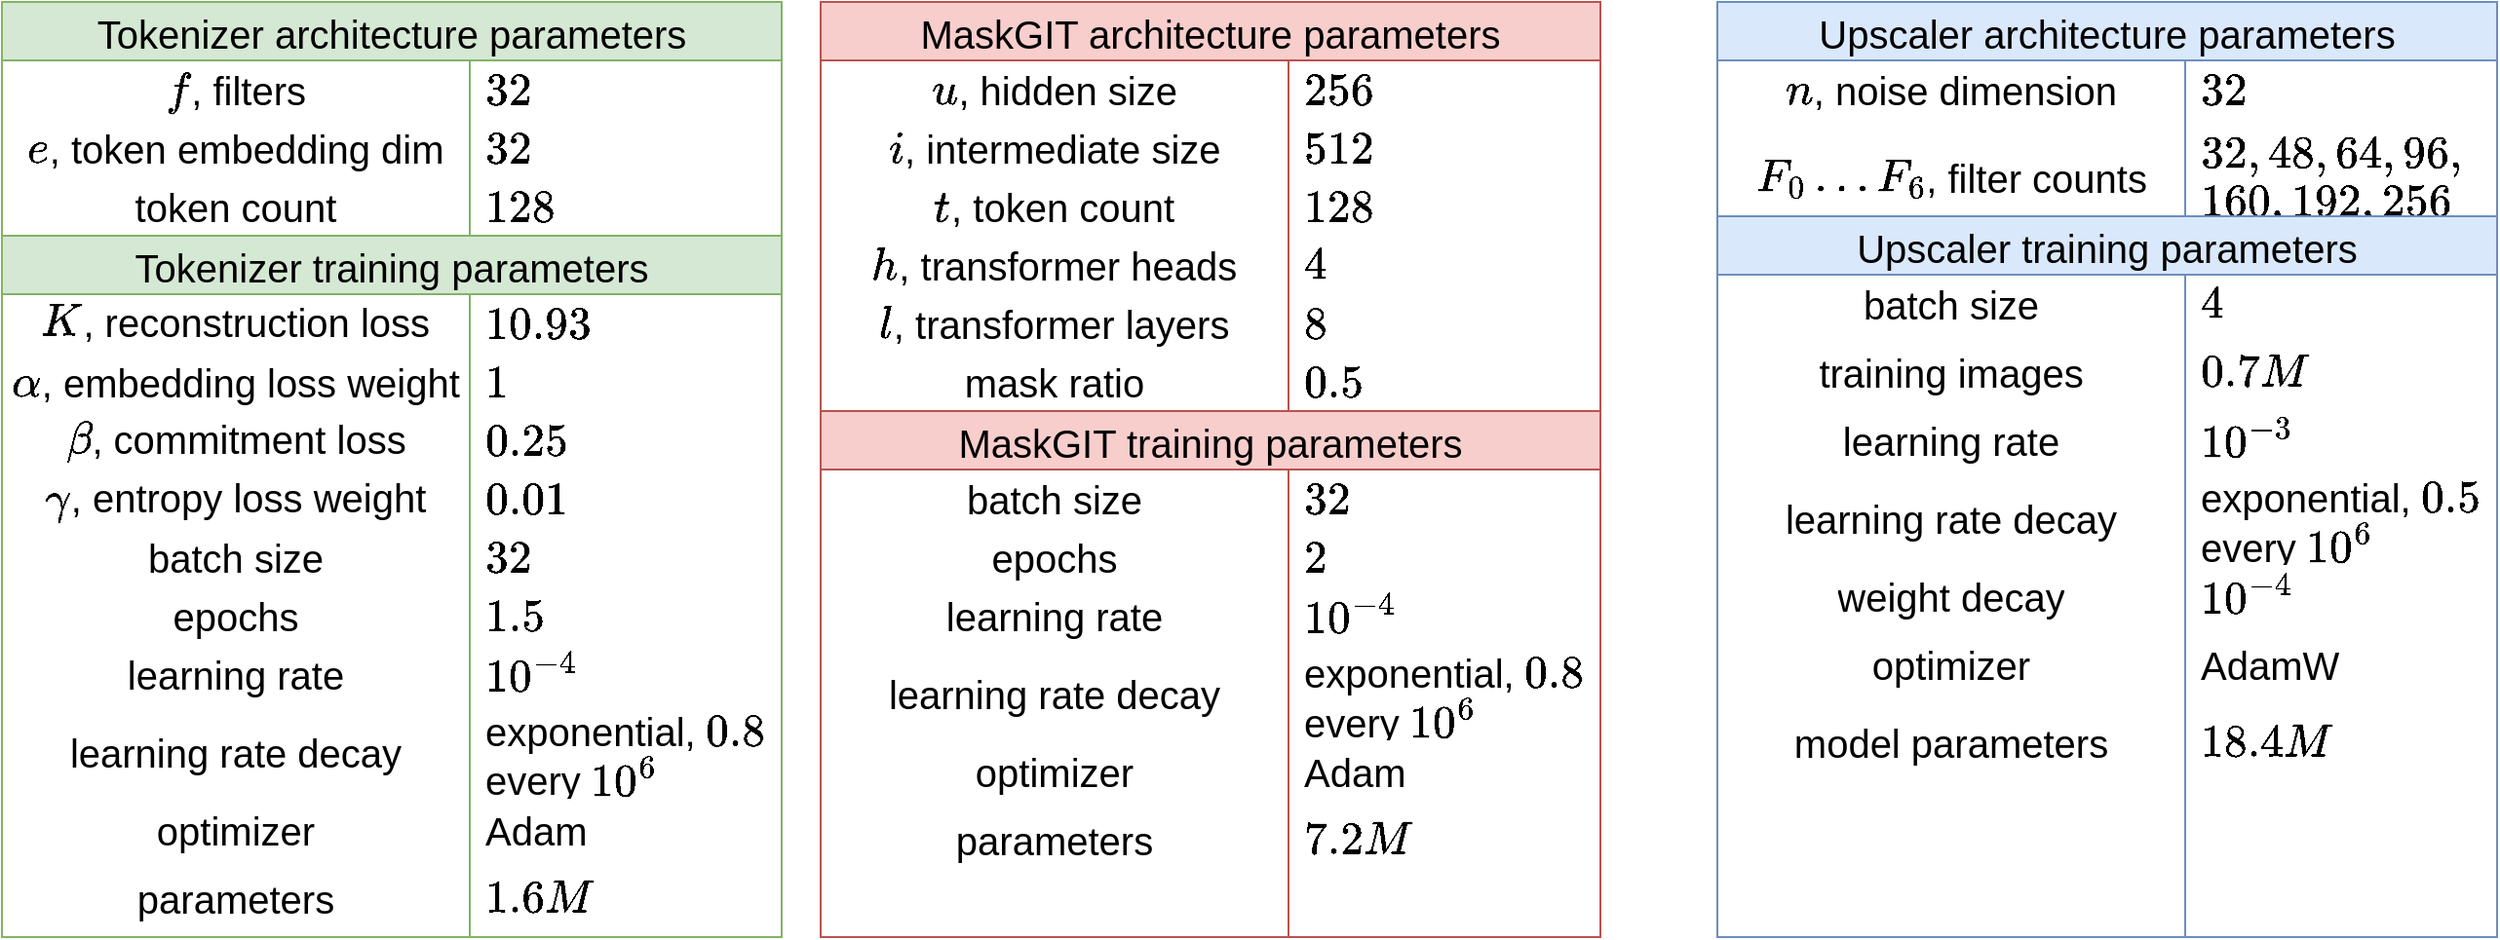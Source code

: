 <mxfile version="21.2.8" type="device">
  <diagram name="Page-1" id="5iCmDGsA82eKyznvVGOe">
    <mxGraphModel dx="792" dy="1180" grid="1" gridSize="10" guides="1" tooltips="1" connect="1" arrows="1" fold="1" page="1" pageScale="1" pageWidth="3300" pageHeight="4681" math="1" shadow="0">
      <root>
        <mxCell id="0" />
        <mxCell id="1" parent="0" />
        <mxCell id="GMzINYIPz54Lb_8oWVn0-39" value="Tokenizer architecture parameters" style="shape=table;startSize=30;container=1;collapsible=0;childLayout=tableLayout;fixedRows=1;rowLines=0;fontStyle=0;strokeColor=#82b366;fontSize=20;fillColor=#d5e8d4;" parent="1" vertex="1">
          <mxGeometry x="60" y="80" width="400" height="120" as="geometry" />
        </mxCell>
        <mxCell id="GMzINYIPz54Lb_8oWVn0-40" value="" style="shape=tableRow;horizontal=0;startSize=0;swimlaneHead=0;swimlaneBody=0;top=0;left=0;bottom=0;right=0;collapsible=0;dropTarget=0;fillColor=none;points=[[0,0.5],[1,0.5]];portConstraint=eastwest;strokeColor=inherit;fontSize=16;" parent="GMzINYIPz54Lb_8oWVn0-39" vertex="1">
          <mxGeometry y="30" width="400" height="30" as="geometry" />
        </mxCell>
        <mxCell id="GMzINYIPz54Lb_8oWVn0-41" value="\(f\), filters" style="shape=partialRectangle;html=1;whiteSpace=wrap;connectable=0;fillColor=none;top=0;left=0;bottom=0;right=0;overflow=hidden;pointerEvents=1;strokeColor=inherit;fontSize=20;" parent="GMzINYIPz54Lb_8oWVn0-40" vertex="1">
          <mxGeometry width="240" height="30" as="geometry">
            <mxRectangle width="240" height="30" as="alternateBounds" />
          </mxGeometry>
        </mxCell>
        <mxCell id="GMzINYIPz54Lb_8oWVn0-42" value="\(32\)" style="shape=partialRectangle;html=1;whiteSpace=wrap;connectable=0;fillColor=none;top=0;left=0;bottom=0;right=0;align=left;spacingLeft=6;overflow=hidden;strokeColor=inherit;fontSize=20;" parent="GMzINYIPz54Lb_8oWVn0-40" vertex="1">
          <mxGeometry x="240" width="160" height="30" as="geometry">
            <mxRectangle width="160" height="30" as="alternateBounds" />
          </mxGeometry>
        </mxCell>
        <mxCell id="GMzINYIPz54Lb_8oWVn0-49" style="shape=tableRow;horizontal=0;startSize=0;swimlaneHead=0;swimlaneBody=0;top=0;left=0;bottom=0;right=0;collapsible=0;dropTarget=0;fillColor=none;points=[[0,0.5],[1,0.5]];portConstraint=eastwest;strokeColor=inherit;fontSize=16;" parent="GMzINYIPz54Lb_8oWVn0-39" vertex="1">
          <mxGeometry y="60" width="400" height="30" as="geometry" />
        </mxCell>
        <mxCell id="GMzINYIPz54Lb_8oWVn0-50" value="\(e\), token embedding dim" style="shape=partialRectangle;html=1;whiteSpace=wrap;connectable=0;fillColor=none;top=0;left=0;bottom=0;right=0;overflow=hidden;pointerEvents=1;strokeColor=inherit;fontSize=20;" parent="GMzINYIPz54Lb_8oWVn0-49" vertex="1">
          <mxGeometry width="240" height="30" as="geometry">
            <mxRectangle width="240" height="30" as="alternateBounds" />
          </mxGeometry>
        </mxCell>
        <mxCell id="GMzINYIPz54Lb_8oWVn0-51" value="\(32\)" style="shape=partialRectangle;html=1;whiteSpace=wrap;connectable=0;fillColor=none;top=0;left=0;bottom=0;right=0;align=left;spacingLeft=6;overflow=hidden;strokeColor=inherit;fontSize=20;" parent="GMzINYIPz54Lb_8oWVn0-49" vertex="1">
          <mxGeometry x="240" width="160" height="30" as="geometry">
            <mxRectangle width="160" height="30" as="alternateBounds" />
          </mxGeometry>
        </mxCell>
        <mxCell id="GMzINYIPz54Lb_8oWVn0-81" style="shape=tableRow;horizontal=0;startSize=0;swimlaneHead=0;swimlaneBody=0;top=0;left=0;bottom=0;right=0;collapsible=0;dropTarget=0;fillColor=none;points=[[0,0.5],[1,0.5]];portConstraint=eastwest;strokeColor=inherit;fontSize=16;" parent="GMzINYIPz54Lb_8oWVn0-39" vertex="1">
          <mxGeometry y="90" width="400" height="30" as="geometry" />
        </mxCell>
        <mxCell id="GMzINYIPz54Lb_8oWVn0-82" value="token count" style="shape=partialRectangle;html=1;whiteSpace=wrap;connectable=0;fillColor=none;top=0;left=0;bottom=0;right=0;overflow=hidden;pointerEvents=1;strokeColor=inherit;fontSize=20;" parent="GMzINYIPz54Lb_8oWVn0-81" vertex="1">
          <mxGeometry width="240" height="30" as="geometry">
            <mxRectangle width="240" height="30" as="alternateBounds" />
          </mxGeometry>
        </mxCell>
        <mxCell id="GMzINYIPz54Lb_8oWVn0-83" value="\(128\)" style="shape=partialRectangle;html=1;whiteSpace=wrap;connectable=0;fillColor=none;top=0;left=0;bottom=0;right=0;align=left;spacingLeft=6;overflow=hidden;strokeColor=inherit;fontSize=20;" parent="GMzINYIPz54Lb_8oWVn0-81" vertex="1">
          <mxGeometry x="240" width="160" height="30" as="geometry">
            <mxRectangle width="160" height="30" as="alternateBounds" />
          </mxGeometry>
        </mxCell>
        <mxCell id="GMzINYIPz54Lb_8oWVn0-56" value="Tokenizer training parameters" style="shape=table;startSize=30;container=1;collapsible=0;childLayout=tableLayout;fixedRows=1;rowLines=0;fontStyle=0;strokeColor=#82b366;fontSize=20;fillColor=#d5e8d4;" parent="1" vertex="1">
          <mxGeometry x="60" y="200" width="400" height="360" as="geometry" />
        </mxCell>
        <mxCell id="GMzINYIPz54Lb_8oWVn0-57" value="" style="shape=tableRow;horizontal=0;startSize=0;swimlaneHead=0;swimlaneBody=0;top=0;left=0;bottom=0;right=0;collapsible=0;dropTarget=0;fillColor=none;points=[[0,0.5],[1,0.5]];portConstraint=eastwest;strokeColor=inherit;fontSize=16;" parent="GMzINYIPz54Lb_8oWVn0-56" vertex="1">
          <mxGeometry y="30" width="400" height="30" as="geometry" />
        </mxCell>
        <mxCell id="GMzINYIPz54Lb_8oWVn0-58" value="\(K\), reconstruction loss weight*" style="shape=partialRectangle;html=1;whiteSpace=wrap;connectable=0;fillColor=none;top=0;left=0;bottom=0;right=0;overflow=hidden;pointerEvents=1;strokeColor=inherit;fontSize=20;" parent="GMzINYIPz54Lb_8oWVn0-57" vertex="1">
          <mxGeometry width="240" height="30" as="geometry">
            <mxRectangle width="240" height="30" as="alternateBounds" />
          </mxGeometry>
        </mxCell>
        <mxCell id="GMzINYIPz54Lb_8oWVn0-59" value="\(10.93\)" style="shape=partialRectangle;html=1;whiteSpace=wrap;connectable=0;fillColor=none;top=0;left=0;bottom=0;right=0;align=left;spacingLeft=6;overflow=hidden;strokeColor=inherit;fontSize=20;" parent="GMzINYIPz54Lb_8oWVn0-57" vertex="1">
          <mxGeometry x="240" width="160" height="30" as="geometry">
            <mxRectangle width="160" height="30" as="alternateBounds" />
          </mxGeometry>
        </mxCell>
        <mxCell id="GMzINYIPz54Lb_8oWVn0-60" value="" style="shape=tableRow;horizontal=0;startSize=0;swimlaneHead=0;swimlaneBody=0;top=0;left=0;bottom=0;right=0;collapsible=0;dropTarget=0;fillColor=none;points=[[0,0.5],[1,0.5]];portConstraint=eastwest;strokeColor=inherit;fontSize=16;" parent="GMzINYIPz54Lb_8oWVn0-56" vertex="1">
          <mxGeometry y="60" width="400" height="30" as="geometry" />
        </mxCell>
        <mxCell id="GMzINYIPz54Lb_8oWVn0-61" value="\(\alpha\), embedding loss weight" style="shape=partialRectangle;html=1;whiteSpace=wrap;connectable=0;fillColor=none;top=0;left=0;bottom=0;right=0;overflow=hidden;strokeColor=inherit;fontSize=20;" parent="GMzINYIPz54Lb_8oWVn0-60" vertex="1">
          <mxGeometry width="240" height="30" as="geometry">
            <mxRectangle width="240" height="30" as="alternateBounds" />
          </mxGeometry>
        </mxCell>
        <mxCell id="GMzINYIPz54Lb_8oWVn0-62" value="\(1\)" style="shape=partialRectangle;html=1;whiteSpace=wrap;connectable=0;fillColor=none;top=0;left=0;bottom=0;right=0;align=left;spacingLeft=6;overflow=hidden;strokeColor=inherit;fontSize=20;" parent="GMzINYIPz54Lb_8oWVn0-60" vertex="1">
          <mxGeometry x="240" width="160" height="30" as="geometry">
            <mxRectangle width="160" height="30" as="alternateBounds" />
          </mxGeometry>
        </mxCell>
        <mxCell id="GMzINYIPz54Lb_8oWVn0-63" value="" style="shape=tableRow;horizontal=0;startSize=0;swimlaneHead=0;swimlaneBody=0;top=0;left=0;bottom=0;right=0;collapsible=0;dropTarget=0;fillColor=none;points=[[0,0.5],[1,0.5]];portConstraint=eastwest;strokeColor=inherit;fontSize=16;" parent="GMzINYIPz54Lb_8oWVn0-56" vertex="1">
          <mxGeometry y="90" width="400" height="30" as="geometry" />
        </mxCell>
        <mxCell id="GMzINYIPz54Lb_8oWVn0-64" value="\(\beta\), commitment loss weight" style="shape=partialRectangle;html=1;whiteSpace=wrap;connectable=0;fillColor=none;top=0;left=0;bottom=0;right=0;overflow=hidden;strokeColor=inherit;fontSize=20;" parent="GMzINYIPz54Lb_8oWVn0-63" vertex="1">
          <mxGeometry width="240" height="30" as="geometry">
            <mxRectangle width="240" height="30" as="alternateBounds" />
          </mxGeometry>
        </mxCell>
        <mxCell id="GMzINYIPz54Lb_8oWVn0-65" value="\(0.25\)" style="shape=partialRectangle;html=1;whiteSpace=wrap;connectable=0;fillColor=none;top=0;left=0;bottom=0;right=0;align=left;spacingLeft=6;overflow=hidden;strokeColor=inherit;fontSize=20;" parent="GMzINYIPz54Lb_8oWVn0-63" vertex="1">
          <mxGeometry x="240" width="160" height="30" as="geometry">
            <mxRectangle width="160" height="30" as="alternateBounds" />
          </mxGeometry>
        </mxCell>
        <mxCell id="GMzINYIPz54Lb_8oWVn0-66" style="shape=tableRow;horizontal=0;startSize=0;swimlaneHead=0;swimlaneBody=0;top=0;left=0;bottom=0;right=0;collapsible=0;dropTarget=0;fillColor=none;points=[[0,0.5],[1,0.5]];portConstraint=eastwest;strokeColor=inherit;fontSize=16;" parent="GMzINYIPz54Lb_8oWVn0-56" vertex="1">
          <mxGeometry y="120" width="400" height="30" as="geometry" />
        </mxCell>
        <mxCell id="GMzINYIPz54Lb_8oWVn0-67" value="\(\gamma\), entropy loss weight" style="shape=partialRectangle;html=1;whiteSpace=wrap;connectable=0;fillColor=none;top=0;left=0;bottom=0;right=0;overflow=hidden;strokeColor=inherit;fontSize=20;" parent="GMzINYIPz54Lb_8oWVn0-66" vertex="1">
          <mxGeometry width="240" height="30" as="geometry">
            <mxRectangle width="240" height="30" as="alternateBounds" />
          </mxGeometry>
        </mxCell>
        <mxCell id="GMzINYIPz54Lb_8oWVn0-68" value="\(0.01\)" style="shape=partialRectangle;html=1;whiteSpace=wrap;connectable=0;fillColor=none;top=0;left=0;bottom=0;right=0;align=left;spacingLeft=6;overflow=hidden;strokeColor=inherit;fontSize=20;" parent="GMzINYIPz54Lb_8oWVn0-66" vertex="1">
          <mxGeometry x="240" width="160" height="30" as="geometry">
            <mxRectangle width="160" height="30" as="alternateBounds" />
          </mxGeometry>
        </mxCell>
        <mxCell id="GMzINYIPz54Lb_8oWVn0-69" style="shape=tableRow;horizontal=0;startSize=0;swimlaneHead=0;swimlaneBody=0;top=0;left=0;bottom=0;right=0;collapsible=0;dropTarget=0;fillColor=none;points=[[0,0.5],[1,0.5]];portConstraint=eastwest;strokeColor=inherit;fontSize=16;" parent="GMzINYIPz54Lb_8oWVn0-56" vertex="1">
          <mxGeometry y="150" width="400" height="30" as="geometry" />
        </mxCell>
        <mxCell id="GMzINYIPz54Lb_8oWVn0-70" value="batch size" style="shape=partialRectangle;html=1;whiteSpace=wrap;connectable=0;fillColor=none;top=0;left=0;bottom=0;right=0;overflow=hidden;strokeColor=inherit;fontSize=20;" parent="GMzINYIPz54Lb_8oWVn0-69" vertex="1">
          <mxGeometry width="240" height="30" as="geometry">
            <mxRectangle width="240" height="30" as="alternateBounds" />
          </mxGeometry>
        </mxCell>
        <mxCell id="GMzINYIPz54Lb_8oWVn0-71" value="\(32\)" style="shape=partialRectangle;html=1;whiteSpace=wrap;connectable=0;fillColor=none;top=0;left=0;bottom=0;right=0;align=left;spacingLeft=6;overflow=hidden;strokeColor=inherit;fontSize=20;" parent="GMzINYIPz54Lb_8oWVn0-69" vertex="1">
          <mxGeometry x="240" width="160" height="30" as="geometry">
            <mxRectangle width="160" height="30" as="alternateBounds" />
          </mxGeometry>
        </mxCell>
        <mxCell id="GMzINYIPz54Lb_8oWVn0-72" style="shape=tableRow;horizontal=0;startSize=0;swimlaneHead=0;swimlaneBody=0;top=0;left=0;bottom=0;right=0;collapsible=0;dropTarget=0;fillColor=none;points=[[0,0.5],[1,0.5]];portConstraint=eastwest;strokeColor=inherit;fontSize=16;" parent="GMzINYIPz54Lb_8oWVn0-56" vertex="1">
          <mxGeometry y="180" width="400" height="30" as="geometry" />
        </mxCell>
        <mxCell id="GMzINYIPz54Lb_8oWVn0-73" value="epochs" style="shape=partialRectangle;html=1;whiteSpace=wrap;connectable=0;fillColor=none;top=0;left=0;bottom=0;right=0;overflow=hidden;strokeColor=inherit;fontSize=20;" parent="GMzINYIPz54Lb_8oWVn0-72" vertex="1">
          <mxGeometry width="240" height="30" as="geometry">
            <mxRectangle width="240" height="30" as="alternateBounds" />
          </mxGeometry>
        </mxCell>
        <mxCell id="GMzINYIPz54Lb_8oWVn0-74" value="\(1.5\)" style="shape=partialRectangle;html=1;whiteSpace=wrap;connectable=0;fillColor=none;top=0;left=0;bottom=0;right=0;align=left;spacingLeft=6;overflow=hidden;strokeColor=inherit;fontSize=20;" parent="GMzINYIPz54Lb_8oWVn0-72" vertex="1">
          <mxGeometry x="240" width="160" height="30" as="geometry">
            <mxRectangle width="160" height="30" as="alternateBounds" />
          </mxGeometry>
        </mxCell>
        <mxCell id="GMzINYIPz54Lb_8oWVn0-84" style="shape=tableRow;horizontal=0;startSize=0;swimlaneHead=0;swimlaneBody=0;top=0;left=0;bottom=0;right=0;collapsible=0;dropTarget=0;fillColor=none;points=[[0,0.5],[1,0.5]];portConstraint=eastwest;strokeColor=inherit;fontSize=16;" parent="GMzINYIPz54Lb_8oWVn0-56" vertex="1">
          <mxGeometry y="210" width="400" height="30" as="geometry" />
        </mxCell>
        <mxCell id="GMzINYIPz54Lb_8oWVn0-85" value="learning rate" style="shape=partialRectangle;html=1;whiteSpace=wrap;connectable=0;fillColor=none;top=0;left=0;bottom=0;right=0;overflow=hidden;strokeColor=inherit;fontSize=20;" parent="GMzINYIPz54Lb_8oWVn0-84" vertex="1">
          <mxGeometry width="240" height="30" as="geometry">
            <mxRectangle width="240" height="30" as="alternateBounds" />
          </mxGeometry>
        </mxCell>
        <mxCell id="GMzINYIPz54Lb_8oWVn0-86" value="\(10^{-4}\)" style="shape=partialRectangle;html=1;whiteSpace=wrap;connectable=0;fillColor=none;top=0;left=0;bottom=0;right=0;align=left;spacingLeft=6;overflow=hidden;strokeColor=inherit;fontSize=20;" parent="GMzINYIPz54Lb_8oWVn0-84" vertex="1">
          <mxGeometry x="240" width="160" height="30" as="geometry">
            <mxRectangle width="160" height="30" as="alternateBounds" />
          </mxGeometry>
        </mxCell>
        <mxCell id="GMzINYIPz54Lb_8oWVn0-87" style="shape=tableRow;horizontal=0;startSize=0;swimlaneHead=0;swimlaneBody=0;top=0;left=0;bottom=0;right=0;collapsible=0;dropTarget=0;fillColor=none;points=[[0,0.5],[1,0.5]];portConstraint=eastwest;strokeColor=inherit;fontSize=16;" parent="GMzINYIPz54Lb_8oWVn0-56" vertex="1">
          <mxGeometry y="240" width="400" height="50" as="geometry" />
        </mxCell>
        <mxCell id="GMzINYIPz54Lb_8oWVn0-88" value="learning rate decay" style="shape=partialRectangle;html=1;whiteSpace=wrap;connectable=0;fillColor=none;top=0;left=0;bottom=0;right=0;overflow=hidden;strokeColor=inherit;fontSize=20;" parent="GMzINYIPz54Lb_8oWVn0-87" vertex="1">
          <mxGeometry width="240" height="50" as="geometry">
            <mxRectangle width="240" height="50" as="alternateBounds" />
          </mxGeometry>
        </mxCell>
        <mxCell id="GMzINYIPz54Lb_8oWVn0-89" value="&lt;font style=&quot;font-size: 20px;&quot;&gt;exponential, \(0.8\) every \(10^6\) images&lt;/font&gt;" style="shape=partialRectangle;html=1;whiteSpace=wrap;connectable=0;fillColor=none;top=0;left=0;bottom=0;right=0;align=left;spacingLeft=6;overflow=hidden;strokeColor=inherit;fontSize=16;" parent="GMzINYIPz54Lb_8oWVn0-87" vertex="1">
          <mxGeometry x="240" width="160" height="50" as="geometry">
            <mxRectangle width="160" height="50" as="alternateBounds" />
          </mxGeometry>
        </mxCell>
        <mxCell id="mkrB7ubuWwomLQm2fBVY-17" style="shape=tableRow;horizontal=0;startSize=0;swimlaneHead=0;swimlaneBody=0;top=0;left=0;bottom=0;right=0;collapsible=0;dropTarget=0;fillColor=none;points=[[0,0.5],[1,0.5]];portConstraint=eastwest;strokeColor=inherit;fontSize=16;" parent="GMzINYIPz54Lb_8oWVn0-56" vertex="1">
          <mxGeometry y="290" width="400" height="30" as="geometry" />
        </mxCell>
        <mxCell id="mkrB7ubuWwomLQm2fBVY-18" value="optimizer" style="shape=partialRectangle;html=1;whiteSpace=wrap;connectable=0;fillColor=none;top=0;left=0;bottom=0;right=0;overflow=hidden;strokeColor=inherit;fontSize=20;" parent="mkrB7ubuWwomLQm2fBVY-17" vertex="1">
          <mxGeometry width="240" height="30" as="geometry">
            <mxRectangle width="240" height="30" as="alternateBounds" />
          </mxGeometry>
        </mxCell>
        <mxCell id="mkrB7ubuWwomLQm2fBVY-19" value="&lt;font style=&quot;font-size: 20px;&quot;&gt;Adam&lt;/font&gt;" style="shape=partialRectangle;html=1;whiteSpace=wrap;connectable=0;fillColor=none;top=0;left=0;bottom=0;right=0;align=left;spacingLeft=6;overflow=hidden;strokeColor=inherit;fontSize=16;" parent="mkrB7ubuWwomLQm2fBVY-17" vertex="1">
          <mxGeometry x="240" width="160" height="30" as="geometry">
            <mxRectangle width="160" height="30" as="alternateBounds" />
          </mxGeometry>
        </mxCell>
        <mxCell id="FxXngPwGVBtqb9pDif2W-1" style="shape=tableRow;horizontal=0;startSize=0;swimlaneHead=0;swimlaneBody=0;top=0;left=0;bottom=0;right=0;collapsible=0;dropTarget=0;fillColor=none;points=[[0,0.5],[1,0.5]];portConstraint=eastwest;strokeColor=inherit;fontSize=16;" vertex="1" parent="GMzINYIPz54Lb_8oWVn0-56">
          <mxGeometry y="320" width="400" height="40" as="geometry" />
        </mxCell>
        <mxCell id="FxXngPwGVBtqb9pDif2W-2" value="parameters" style="shape=partialRectangle;html=1;whiteSpace=wrap;connectable=0;fillColor=none;top=0;left=0;bottom=0;right=0;overflow=hidden;strokeColor=inherit;fontSize=20;" vertex="1" parent="FxXngPwGVBtqb9pDif2W-1">
          <mxGeometry width="240" height="40" as="geometry">
            <mxRectangle width="240" height="40" as="alternateBounds" />
          </mxGeometry>
        </mxCell>
        <mxCell id="FxXngPwGVBtqb9pDif2W-3" value="\(1.6M\)" style="shape=partialRectangle;html=1;whiteSpace=wrap;connectable=0;fillColor=none;top=0;left=0;bottom=0;right=0;align=left;spacingLeft=6;overflow=hidden;strokeColor=inherit;fontSize=20;" vertex="1" parent="FxXngPwGVBtqb9pDif2W-1">
          <mxGeometry x="240" width="160" height="40" as="geometry">
            <mxRectangle width="160" height="40" as="alternateBounds" />
          </mxGeometry>
        </mxCell>
        <mxCell id="GMzINYIPz54Lb_8oWVn0-90" value="MaskGIT architecture parameters" style="shape=table;startSize=30;container=1;collapsible=0;childLayout=tableLayout;fixedRows=1;rowLines=0;fontStyle=0;strokeColor=#b85450;fontSize=20;fillColor=#f8cecc;" parent="1" vertex="1">
          <mxGeometry x="480" y="80" width="400" height="210" as="geometry" />
        </mxCell>
        <mxCell id="GMzINYIPz54Lb_8oWVn0-91" value="" style="shape=tableRow;horizontal=0;startSize=0;swimlaneHead=0;swimlaneBody=0;top=0;left=0;bottom=0;right=0;collapsible=0;dropTarget=0;fillColor=none;points=[[0,0.5],[1,0.5]];portConstraint=eastwest;strokeColor=inherit;fontSize=16;" parent="GMzINYIPz54Lb_8oWVn0-90" vertex="1">
          <mxGeometry y="30" width="400" height="30" as="geometry" />
        </mxCell>
        <mxCell id="GMzINYIPz54Lb_8oWVn0-92" value="\(u\), hidden size" style="shape=partialRectangle;html=1;whiteSpace=wrap;connectable=0;fillColor=none;top=0;left=0;bottom=0;right=0;overflow=hidden;pointerEvents=1;strokeColor=inherit;fontSize=20;" parent="GMzINYIPz54Lb_8oWVn0-91" vertex="1">
          <mxGeometry width="240" height="30" as="geometry">
            <mxRectangle width="240" height="30" as="alternateBounds" />
          </mxGeometry>
        </mxCell>
        <mxCell id="GMzINYIPz54Lb_8oWVn0-93" value="\(256\)" style="shape=partialRectangle;html=1;whiteSpace=wrap;connectable=0;fillColor=none;top=0;left=0;bottom=0;right=0;align=left;spacingLeft=6;overflow=hidden;strokeColor=inherit;fontSize=20;" parent="GMzINYIPz54Lb_8oWVn0-91" vertex="1">
          <mxGeometry x="240" width="160" height="30" as="geometry">
            <mxRectangle width="160" height="30" as="alternateBounds" />
          </mxGeometry>
        </mxCell>
        <mxCell id="GMzINYIPz54Lb_8oWVn0-94" style="shape=tableRow;horizontal=0;startSize=0;swimlaneHead=0;swimlaneBody=0;top=0;left=0;bottom=0;right=0;collapsible=0;dropTarget=0;fillColor=none;points=[[0,0.5],[1,0.5]];portConstraint=eastwest;strokeColor=inherit;fontSize=16;" parent="GMzINYIPz54Lb_8oWVn0-90" vertex="1">
          <mxGeometry y="60" width="400" height="30" as="geometry" />
        </mxCell>
        <mxCell id="GMzINYIPz54Lb_8oWVn0-95" value="\(i\), intermediate size" style="shape=partialRectangle;html=1;whiteSpace=wrap;connectable=0;fillColor=none;top=0;left=0;bottom=0;right=0;overflow=hidden;pointerEvents=1;strokeColor=inherit;fontSize=20;" parent="GMzINYIPz54Lb_8oWVn0-94" vertex="1">
          <mxGeometry width="240" height="30" as="geometry">
            <mxRectangle width="240" height="30" as="alternateBounds" />
          </mxGeometry>
        </mxCell>
        <mxCell id="GMzINYIPz54Lb_8oWVn0-96" value="\(512\)" style="shape=partialRectangle;html=1;whiteSpace=wrap;connectable=0;fillColor=none;top=0;left=0;bottom=0;right=0;align=left;spacingLeft=6;overflow=hidden;strokeColor=inherit;fontSize=20;" parent="GMzINYIPz54Lb_8oWVn0-94" vertex="1">
          <mxGeometry x="240" width="160" height="30" as="geometry">
            <mxRectangle width="160" height="30" as="alternateBounds" />
          </mxGeometry>
        </mxCell>
        <mxCell id="GMzINYIPz54Lb_8oWVn0-97" style="shape=tableRow;horizontal=0;startSize=0;swimlaneHead=0;swimlaneBody=0;top=0;left=0;bottom=0;right=0;collapsible=0;dropTarget=0;fillColor=none;points=[[0,0.5],[1,0.5]];portConstraint=eastwest;strokeColor=inherit;fontSize=16;" parent="GMzINYIPz54Lb_8oWVn0-90" vertex="1">
          <mxGeometry y="90" width="400" height="30" as="geometry" />
        </mxCell>
        <mxCell id="GMzINYIPz54Lb_8oWVn0-98" value="\(t\), token count" style="shape=partialRectangle;html=1;whiteSpace=wrap;connectable=0;fillColor=none;top=0;left=0;bottom=0;right=0;overflow=hidden;pointerEvents=1;strokeColor=inherit;fontSize=20;" parent="GMzINYIPz54Lb_8oWVn0-97" vertex="1">
          <mxGeometry width="240" height="30" as="geometry">
            <mxRectangle width="240" height="30" as="alternateBounds" />
          </mxGeometry>
        </mxCell>
        <mxCell id="GMzINYIPz54Lb_8oWVn0-99" value="\(128\)" style="shape=partialRectangle;html=1;whiteSpace=wrap;connectable=0;fillColor=none;top=0;left=0;bottom=0;right=0;align=left;spacingLeft=6;overflow=hidden;strokeColor=inherit;fontSize=20;" parent="GMzINYIPz54Lb_8oWVn0-97" vertex="1">
          <mxGeometry x="240" width="160" height="30" as="geometry">
            <mxRectangle width="160" height="30" as="alternateBounds" />
          </mxGeometry>
        </mxCell>
        <mxCell id="GMzINYIPz54Lb_8oWVn0-112" style="shape=tableRow;horizontal=0;startSize=0;swimlaneHead=0;swimlaneBody=0;top=0;left=0;bottom=0;right=0;collapsible=0;dropTarget=0;fillColor=none;points=[[0,0.5],[1,0.5]];portConstraint=eastwest;strokeColor=inherit;fontSize=16;" parent="GMzINYIPz54Lb_8oWVn0-90" vertex="1">
          <mxGeometry y="120" width="400" height="30" as="geometry" />
        </mxCell>
        <mxCell id="GMzINYIPz54Lb_8oWVn0-113" value="\(h\), transformer heads" style="shape=partialRectangle;html=1;whiteSpace=wrap;connectable=0;fillColor=none;top=0;left=0;bottom=0;right=0;overflow=hidden;pointerEvents=1;strokeColor=inherit;fontSize=20;" parent="GMzINYIPz54Lb_8oWVn0-112" vertex="1">
          <mxGeometry width="240" height="30" as="geometry">
            <mxRectangle width="240" height="30" as="alternateBounds" />
          </mxGeometry>
        </mxCell>
        <mxCell id="GMzINYIPz54Lb_8oWVn0-114" value="\(4\)" style="shape=partialRectangle;html=1;whiteSpace=wrap;connectable=0;fillColor=none;top=0;left=0;bottom=0;right=0;align=left;spacingLeft=6;overflow=hidden;strokeColor=inherit;fontSize=20;" parent="GMzINYIPz54Lb_8oWVn0-112" vertex="1">
          <mxGeometry x="240" width="160" height="30" as="geometry">
            <mxRectangle width="160" height="30" as="alternateBounds" />
          </mxGeometry>
        </mxCell>
        <mxCell id="GMzINYIPz54Lb_8oWVn0-109" style="shape=tableRow;horizontal=0;startSize=0;swimlaneHead=0;swimlaneBody=0;top=0;left=0;bottom=0;right=0;collapsible=0;dropTarget=0;fillColor=none;points=[[0,0.5],[1,0.5]];portConstraint=eastwest;strokeColor=inherit;fontSize=16;" parent="GMzINYIPz54Lb_8oWVn0-90" vertex="1">
          <mxGeometry y="150" width="400" height="30" as="geometry" />
        </mxCell>
        <mxCell id="GMzINYIPz54Lb_8oWVn0-110" value="\(l\), transformer layers" style="shape=partialRectangle;html=1;whiteSpace=wrap;connectable=0;fillColor=none;top=0;left=0;bottom=0;right=0;overflow=hidden;pointerEvents=1;strokeColor=inherit;fontSize=20;" parent="GMzINYIPz54Lb_8oWVn0-109" vertex="1">
          <mxGeometry width="240" height="30" as="geometry">
            <mxRectangle width="240" height="30" as="alternateBounds" />
          </mxGeometry>
        </mxCell>
        <mxCell id="GMzINYIPz54Lb_8oWVn0-111" value="\(8\)" style="shape=partialRectangle;html=1;whiteSpace=wrap;connectable=0;fillColor=none;top=0;left=0;bottom=0;right=0;align=left;spacingLeft=6;overflow=hidden;strokeColor=inherit;fontSize=20;" parent="GMzINYIPz54Lb_8oWVn0-109" vertex="1">
          <mxGeometry x="240" width="160" height="30" as="geometry">
            <mxRectangle width="160" height="30" as="alternateBounds" />
          </mxGeometry>
        </mxCell>
        <mxCell id="GMzINYIPz54Lb_8oWVn0-140" style="shape=tableRow;horizontal=0;startSize=0;swimlaneHead=0;swimlaneBody=0;top=0;left=0;bottom=0;right=0;collapsible=0;dropTarget=0;fillColor=none;points=[[0,0.5],[1,0.5]];portConstraint=eastwest;strokeColor=inherit;fontSize=16;" parent="GMzINYIPz54Lb_8oWVn0-90" vertex="1">
          <mxGeometry y="180" width="400" height="30" as="geometry" />
        </mxCell>
        <mxCell id="GMzINYIPz54Lb_8oWVn0-141" value="mask ratio" style="shape=partialRectangle;html=1;whiteSpace=wrap;connectable=0;fillColor=none;top=0;left=0;bottom=0;right=0;overflow=hidden;pointerEvents=1;strokeColor=inherit;fontSize=20;" parent="GMzINYIPz54Lb_8oWVn0-140" vertex="1">
          <mxGeometry width="240" height="30" as="geometry">
            <mxRectangle width="240" height="30" as="alternateBounds" />
          </mxGeometry>
        </mxCell>
        <mxCell id="GMzINYIPz54Lb_8oWVn0-142" value="\(0.5\)" style="shape=partialRectangle;html=1;whiteSpace=wrap;connectable=0;fillColor=none;top=0;left=0;bottom=0;right=0;align=left;spacingLeft=6;overflow=hidden;strokeColor=inherit;fontSize=20;" parent="GMzINYIPz54Lb_8oWVn0-140" vertex="1">
          <mxGeometry x="240" width="160" height="30" as="geometry">
            <mxRectangle width="160" height="30" as="alternateBounds" />
          </mxGeometry>
        </mxCell>
        <mxCell id="GMzINYIPz54Lb_8oWVn0-115" value="MaskGIT training parameters" style="shape=table;startSize=30;container=1;collapsible=0;childLayout=tableLayout;fixedRows=1;rowLines=0;fontStyle=0;strokeColor=#b85450;fontSize=20;fillColor=#f8cecc;" parent="1" vertex="1">
          <mxGeometry x="480" y="290" width="400" height="270" as="geometry" />
        </mxCell>
        <mxCell id="GMzINYIPz54Lb_8oWVn0-128" style="shape=tableRow;horizontal=0;startSize=0;swimlaneHead=0;swimlaneBody=0;top=0;left=0;bottom=0;right=0;collapsible=0;dropTarget=0;fillColor=none;points=[[0,0.5],[1,0.5]];portConstraint=eastwest;strokeColor=inherit;fontSize=16;" parent="GMzINYIPz54Lb_8oWVn0-115" vertex="1">
          <mxGeometry y="30" width="400" height="30" as="geometry" />
        </mxCell>
        <mxCell id="GMzINYIPz54Lb_8oWVn0-129" value="batch size" style="shape=partialRectangle;html=1;whiteSpace=wrap;connectable=0;fillColor=none;top=0;left=0;bottom=0;right=0;overflow=hidden;strokeColor=inherit;fontSize=20;" parent="GMzINYIPz54Lb_8oWVn0-128" vertex="1">
          <mxGeometry width="240" height="30" as="geometry">
            <mxRectangle width="240" height="30" as="alternateBounds" />
          </mxGeometry>
        </mxCell>
        <mxCell id="GMzINYIPz54Lb_8oWVn0-130" value="\(32\)" style="shape=partialRectangle;html=1;whiteSpace=wrap;connectable=0;fillColor=none;top=0;left=0;bottom=0;right=0;align=left;spacingLeft=6;overflow=hidden;strokeColor=inherit;fontSize=20;" parent="GMzINYIPz54Lb_8oWVn0-128" vertex="1">
          <mxGeometry x="240" width="160" height="30" as="geometry">
            <mxRectangle width="160" height="30" as="alternateBounds" />
          </mxGeometry>
        </mxCell>
        <mxCell id="GMzINYIPz54Lb_8oWVn0-131" style="shape=tableRow;horizontal=0;startSize=0;swimlaneHead=0;swimlaneBody=0;top=0;left=0;bottom=0;right=0;collapsible=0;dropTarget=0;fillColor=none;points=[[0,0.5],[1,0.5]];portConstraint=eastwest;strokeColor=inherit;fontSize=16;" parent="GMzINYIPz54Lb_8oWVn0-115" vertex="1">
          <mxGeometry y="60" width="400" height="30" as="geometry" />
        </mxCell>
        <mxCell id="GMzINYIPz54Lb_8oWVn0-132" value="epochs" style="shape=partialRectangle;html=1;whiteSpace=wrap;connectable=0;fillColor=none;top=0;left=0;bottom=0;right=0;overflow=hidden;strokeColor=inherit;fontSize=20;" parent="GMzINYIPz54Lb_8oWVn0-131" vertex="1">
          <mxGeometry width="240" height="30" as="geometry">
            <mxRectangle width="240" height="30" as="alternateBounds" />
          </mxGeometry>
        </mxCell>
        <mxCell id="GMzINYIPz54Lb_8oWVn0-133" value="\(2\)" style="shape=partialRectangle;html=1;whiteSpace=wrap;connectable=0;fillColor=none;top=0;left=0;bottom=0;right=0;align=left;spacingLeft=6;overflow=hidden;strokeColor=inherit;fontSize=20;" parent="GMzINYIPz54Lb_8oWVn0-131" vertex="1">
          <mxGeometry x="240" width="160" height="30" as="geometry">
            <mxRectangle width="160" height="30" as="alternateBounds" />
          </mxGeometry>
        </mxCell>
        <mxCell id="GMzINYIPz54Lb_8oWVn0-134" style="shape=tableRow;horizontal=0;startSize=0;swimlaneHead=0;swimlaneBody=0;top=0;left=0;bottom=0;right=0;collapsible=0;dropTarget=0;fillColor=none;points=[[0,0.5],[1,0.5]];portConstraint=eastwest;strokeColor=inherit;fontSize=16;" parent="GMzINYIPz54Lb_8oWVn0-115" vertex="1">
          <mxGeometry y="90" width="400" height="30" as="geometry" />
        </mxCell>
        <mxCell id="GMzINYIPz54Lb_8oWVn0-135" value="learning rate" style="shape=partialRectangle;html=1;whiteSpace=wrap;connectable=0;fillColor=none;top=0;left=0;bottom=0;right=0;overflow=hidden;strokeColor=inherit;fontSize=20;" parent="GMzINYIPz54Lb_8oWVn0-134" vertex="1">
          <mxGeometry width="240" height="30" as="geometry">
            <mxRectangle width="240" height="30" as="alternateBounds" />
          </mxGeometry>
        </mxCell>
        <mxCell id="GMzINYIPz54Lb_8oWVn0-136" value="\(10^{-4}\)" style="shape=partialRectangle;html=1;whiteSpace=wrap;connectable=0;fillColor=none;top=0;left=0;bottom=0;right=0;align=left;spacingLeft=6;overflow=hidden;strokeColor=inherit;fontSize=20;" parent="GMzINYIPz54Lb_8oWVn0-134" vertex="1">
          <mxGeometry x="240" width="160" height="30" as="geometry">
            <mxRectangle width="160" height="30" as="alternateBounds" />
          </mxGeometry>
        </mxCell>
        <mxCell id="GMzINYIPz54Lb_8oWVn0-137" style="shape=tableRow;horizontal=0;startSize=0;swimlaneHead=0;swimlaneBody=0;top=0;left=0;bottom=0;right=0;collapsible=0;dropTarget=0;fillColor=none;points=[[0,0.5],[1,0.5]];portConstraint=eastwest;strokeColor=inherit;fontSize=16;" parent="GMzINYIPz54Lb_8oWVn0-115" vertex="1">
          <mxGeometry y="120" width="400" height="50" as="geometry" />
        </mxCell>
        <mxCell id="GMzINYIPz54Lb_8oWVn0-138" value="learning rate decay" style="shape=partialRectangle;html=1;whiteSpace=wrap;connectable=0;fillColor=none;top=0;left=0;bottom=0;right=0;overflow=hidden;strokeColor=inherit;fontSize=20;" parent="GMzINYIPz54Lb_8oWVn0-137" vertex="1">
          <mxGeometry width="240" height="50" as="geometry">
            <mxRectangle width="240" height="50" as="alternateBounds" />
          </mxGeometry>
        </mxCell>
        <mxCell id="GMzINYIPz54Lb_8oWVn0-139" value="exponential, \(0.8\) every \(10^6\) images" style="shape=partialRectangle;html=1;whiteSpace=wrap;connectable=0;fillColor=none;top=0;left=0;bottom=0;right=0;align=left;spacingLeft=6;overflow=hidden;strokeColor=inherit;fontSize=20;" parent="GMzINYIPz54Lb_8oWVn0-137" vertex="1">
          <mxGeometry x="240" width="160" height="50" as="geometry">
            <mxRectangle width="160" height="50" as="alternateBounds" />
          </mxGeometry>
        </mxCell>
        <mxCell id="mkrB7ubuWwomLQm2fBVY-20" style="shape=tableRow;horizontal=0;startSize=0;swimlaneHead=0;swimlaneBody=0;top=0;left=0;bottom=0;right=0;collapsible=0;dropTarget=0;fillColor=none;points=[[0,0.5],[1,0.5]];portConstraint=eastwest;strokeColor=inherit;fontSize=16;" parent="GMzINYIPz54Lb_8oWVn0-115" vertex="1">
          <mxGeometry y="170" width="400" height="30" as="geometry" />
        </mxCell>
        <mxCell id="mkrB7ubuWwomLQm2fBVY-21" value="optimizer" style="shape=partialRectangle;html=1;whiteSpace=wrap;connectable=0;fillColor=none;top=0;left=0;bottom=0;right=0;overflow=hidden;strokeColor=inherit;fontSize=20;" parent="mkrB7ubuWwomLQm2fBVY-20" vertex="1">
          <mxGeometry width="240" height="30" as="geometry">
            <mxRectangle width="240" height="30" as="alternateBounds" />
          </mxGeometry>
        </mxCell>
        <mxCell id="mkrB7ubuWwomLQm2fBVY-22" value="Adam" style="shape=partialRectangle;html=1;whiteSpace=wrap;connectable=0;fillColor=none;top=0;left=0;bottom=0;right=0;align=left;spacingLeft=6;overflow=hidden;strokeColor=inherit;fontSize=20;" parent="mkrB7ubuWwomLQm2fBVY-20" vertex="1">
          <mxGeometry x="240" width="160" height="30" as="geometry">
            <mxRectangle width="160" height="30" as="alternateBounds" />
          </mxGeometry>
        </mxCell>
        <mxCell id="mkrB7ubuWwomLQm2fBVY-26" style="shape=tableRow;horizontal=0;startSize=0;swimlaneHead=0;swimlaneBody=0;top=0;left=0;bottom=0;right=0;collapsible=0;dropTarget=0;fillColor=none;points=[[0,0.5],[1,0.5]];portConstraint=eastwest;strokeColor=inherit;fontSize=16;" parent="GMzINYIPz54Lb_8oWVn0-115" vertex="1">
          <mxGeometry y="200" width="400" height="40" as="geometry" />
        </mxCell>
        <mxCell id="mkrB7ubuWwomLQm2fBVY-27" value="parameters" style="shape=partialRectangle;html=1;whiteSpace=wrap;connectable=0;fillColor=none;top=0;left=0;bottom=0;right=0;overflow=hidden;strokeColor=inherit;fontSize=20;" parent="mkrB7ubuWwomLQm2fBVY-26" vertex="1">
          <mxGeometry width="240" height="40" as="geometry">
            <mxRectangle width="240" height="40" as="alternateBounds" />
          </mxGeometry>
        </mxCell>
        <mxCell id="mkrB7ubuWwomLQm2fBVY-28" value="\(7.2M\)" style="shape=partialRectangle;html=1;whiteSpace=wrap;connectable=0;fillColor=none;top=0;left=0;bottom=0;right=0;align=left;spacingLeft=6;overflow=hidden;strokeColor=inherit;fontSize=20;" parent="mkrB7ubuWwomLQm2fBVY-26" vertex="1">
          <mxGeometry x="240" width="160" height="40" as="geometry">
            <mxRectangle width="160" height="40" as="alternateBounds" />
          </mxGeometry>
        </mxCell>
        <mxCell id="FxXngPwGVBtqb9pDif2W-4" style="shape=tableRow;horizontal=0;startSize=0;swimlaneHead=0;swimlaneBody=0;top=0;left=0;bottom=0;right=0;collapsible=0;dropTarget=0;fillColor=none;points=[[0,0.5],[1,0.5]];portConstraint=eastwest;strokeColor=inherit;fontSize=16;" vertex="1" parent="GMzINYIPz54Lb_8oWVn0-115">
          <mxGeometry y="240" width="400" height="30" as="geometry" />
        </mxCell>
        <mxCell id="FxXngPwGVBtqb9pDif2W-5" style="shape=partialRectangle;html=1;whiteSpace=wrap;connectable=0;fillColor=none;top=0;left=0;bottom=0;right=0;overflow=hidden;strokeColor=inherit;fontSize=20;" vertex="1" parent="FxXngPwGVBtqb9pDif2W-4">
          <mxGeometry width="240" height="30" as="geometry">
            <mxRectangle width="240" height="30" as="alternateBounds" />
          </mxGeometry>
        </mxCell>
        <mxCell id="FxXngPwGVBtqb9pDif2W-6" style="shape=partialRectangle;html=1;whiteSpace=wrap;connectable=0;fillColor=none;top=0;left=0;bottom=0;right=0;align=left;spacingLeft=6;overflow=hidden;strokeColor=inherit;fontSize=20;" vertex="1" parent="FxXngPwGVBtqb9pDif2W-4">
          <mxGeometry x="240" width="160" height="30" as="geometry">
            <mxRectangle width="160" height="30" as="alternateBounds" />
          </mxGeometry>
        </mxCell>
        <mxCell id="GMzINYIPz54Lb_8oWVn0-143" value="Upscaler architecture parameters" style="shape=table;startSize=30;container=1;collapsible=0;childLayout=tableLayout;fixedRows=1;rowLines=0;fontStyle=0;strokeColor=#6c8ebf;fontSize=20;fillColor=#dae8fc;" parent="1" vertex="1">
          <mxGeometry x="940" y="80" width="400" height="120" as="geometry" />
        </mxCell>
        <mxCell id="GMzINYIPz54Lb_8oWVn0-144" value="" style="shape=tableRow;horizontal=0;startSize=0;swimlaneHead=0;swimlaneBody=0;top=0;left=0;bottom=0;right=0;collapsible=0;dropTarget=0;fillColor=none;points=[[0,0.5],[1,0.5]];portConstraint=eastwest;strokeColor=inherit;fontSize=16;" parent="GMzINYIPz54Lb_8oWVn0-143" vertex="1">
          <mxGeometry y="30" width="400" height="30" as="geometry" />
        </mxCell>
        <mxCell id="GMzINYIPz54Lb_8oWVn0-145" value="\(n\), noise dimension" style="shape=partialRectangle;html=1;whiteSpace=wrap;connectable=0;fillColor=none;top=0;left=0;bottom=0;right=0;overflow=hidden;pointerEvents=1;strokeColor=inherit;fontSize=20;" parent="GMzINYIPz54Lb_8oWVn0-144" vertex="1">
          <mxGeometry width="240" height="30" as="geometry">
            <mxRectangle width="240" height="30" as="alternateBounds" />
          </mxGeometry>
        </mxCell>
        <mxCell id="GMzINYIPz54Lb_8oWVn0-146" value="\(32\)" style="shape=partialRectangle;html=1;whiteSpace=wrap;connectable=0;fillColor=none;top=0;left=0;bottom=0;right=0;align=left;spacingLeft=6;overflow=hidden;strokeColor=inherit;fontSize=20;" parent="GMzINYIPz54Lb_8oWVn0-144" vertex="1">
          <mxGeometry x="240" width="160" height="30" as="geometry">
            <mxRectangle width="160" height="30" as="alternateBounds" />
          </mxGeometry>
        </mxCell>
        <mxCell id="GMzINYIPz54Lb_8oWVn0-162" style="shape=tableRow;horizontal=0;startSize=0;swimlaneHead=0;swimlaneBody=0;top=0;left=0;bottom=0;right=0;collapsible=0;dropTarget=0;fillColor=none;points=[[0,0.5],[1,0.5]];portConstraint=eastwest;strokeColor=inherit;fontSize=16;" parent="GMzINYIPz54Lb_8oWVn0-143" vertex="1">
          <mxGeometry y="60" width="400" height="60" as="geometry" />
        </mxCell>
        <mxCell id="GMzINYIPz54Lb_8oWVn0-163" value="\(F_0 \dots F_6\), filter counts" style="shape=partialRectangle;html=1;whiteSpace=wrap;connectable=0;fillColor=none;top=0;left=0;bottom=0;right=0;overflow=hidden;pointerEvents=1;strokeColor=inherit;fontSize=20;" parent="GMzINYIPz54Lb_8oWVn0-162" vertex="1">
          <mxGeometry width="240" height="60" as="geometry">
            <mxRectangle width="240" height="60" as="alternateBounds" />
          </mxGeometry>
        </mxCell>
        <mxCell id="GMzINYIPz54Lb_8oWVn0-164" value="\(32, 48, 64, 96,\)&lt;br style=&quot;font-size: 20px;&quot;&gt;\(160, 192, 256\)" style="shape=partialRectangle;html=1;whiteSpace=wrap;connectable=0;fillColor=none;top=0;left=0;bottom=0;right=0;align=left;spacingLeft=6;overflow=hidden;strokeColor=inherit;fontSize=20;" parent="GMzINYIPz54Lb_8oWVn0-162" vertex="1">
          <mxGeometry x="240" width="160" height="60" as="geometry">
            <mxRectangle width="160" height="60" as="alternateBounds" />
          </mxGeometry>
        </mxCell>
        <mxCell id="mkrB7ubuWwomLQm2fBVY-1" value="Upscaler training parameters" style="shape=table;startSize=30;container=1;collapsible=0;childLayout=tableLayout;fixedRows=1;rowLines=0;fontStyle=0;strokeColor=#6c8ebf;fontSize=20;fillColor=#dae8fc;" parent="1" vertex="1">
          <mxGeometry x="940" y="190" width="400" height="370" as="geometry" />
        </mxCell>
        <mxCell id="mkrB7ubuWwomLQm2fBVY-2" style="shape=tableRow;horizontal=0;startSize=0;swimlaneHead=0;swimlaneBody=0;top=0;left=0;bottom=0;right=0;collapsible=0;dropTarget=0;fillColor=none;points=[[0,0.5],[1,0.5]];portConstraint=eastwest;strokeColor=inherit;fontSize=16;" parent="mkrB7ubuWwomLQm2fBVY-1" vertex="1">
          <mxGeometry y="30" width="400" height="30" as="geometry" />
        </mxCell>
        <mxCell id="mkrB7ubuWwomLQm2fBVY-3" value="batch size" style="shape=partialRectangle;html=1;whiteSpace=wrap;connectable=0;fillColor=none;top=0;left=0;bottom=0;right=0;overflow=hidden;strokeColor=inherit;fontSize=20;" parent="mkrB7ubuWwomLQm2fBVY-2" vertex="1">
          <mxGeometry width="240" height="30" as="geometry">
            <mxRectangle width="240" height="30" as="alternateBounds" />
          </mxGeometry>
        </mxCell>
        <mxCell id="mkrB7ubuWwomLQm2fBVY-4" value="\(4\)" style="shape=partialRectangle;html=1;whiteSpace=wrap;connectable=0;fillColor=none;top=0;left=0;bottom=0;right=0;align=left;spacingLeft=6;overflow=hidden;strokeColor=inherit;fontSize=20;" parent="mkrB7ubuWwomLQm2fBVY-2" vertex="1">
          <mxGeometry x="240" width="160" height="30" as="geometry">
            <mxRectangle width="160" height="30" as="alternateBounds" />
          </mxGeometry>
        </mxCell>
        <mxCell id="mkrB7ubuWwomLQm2fBVY-5" style="shape=tableRow;horizontal=0;startSize=0;swimlaneHead=0;swimlaneBody=0;top=0;left=0;bottom=0;right=0;collapsible=0;dropTarget=0;fillColor=none;points=[[0,0.5],[1,0.5]];portConstraint=eastwest;strokeColor=inherit;fontSize=16;" parent="mkrB7ubuWwomLQm2fBVY-1" vertex="1">
          <mxGeometry y="60" width="400" height="40" as="geometry" />
        </mxCell>
        <mxCell id="mkrB7ubuWwomLQm2fBVY-6" value="training images" style="shape=partialRectangle;html=1;whiteSpace=wrap;connectable=0;fillColor=none;top=0;left=0;bottom=0;right=0;overflow=hidden;strokeColor=inherit;fontSize=20;" parent="mkrB7ubuWwomLQm2fBVY-5" vertex="1">
          <mxGeometry width="240" height="40" as="geometry">
            <mxRectangle width="240" height="40" as="alternateBounds" />
          </mxGeometry>
        </mxCell>
        <mxCell id="mkrB7ubuWwomLQm2fBVY-7" value="\(0.7M\)" style="shape=partialRectangle;html=1;whiteSpace=wrap;connectable=0;fillColor=none;top=0;left=0;bottom=0;right=0;align=left;spacingLeft=6;overflow=hidden;strokeColor=inherit;fontSize=20;" parent="mkrB7ubuWwomLQm2fBVY-5" vertex="1">
          <mxGeometry x="240" width="160" height="40" as="geometry">
            <mxRectangle width="160" height="40" as="alternateBounds" />
          </mxGeometry>
        </mxCell>
        <mxCell id="mkrB7ubuWwomLQm2fBVY-8" style="shape=tableRow;horizontal=0;startSize=0;swimlaneHead=0;swimlaneBody=0;top=0;left=0;bottom=0;right=0;collapsible=0;dropTarget=0;fillColor=none;points=[[0,0.5],[1,0.5]];portConstraint=eastwest;strokeColor=inherit;fontSize=16;" parent="mkrB7ubuWwomLQm2fBVY-1" vertex="1">
          <mxGeometry y="100" width="400" height="30" as="geometry" />
        </mxCell>
        <mxCell id="mkrB7ubuWwomLQm2fBVY-9" value="learning rate" style="shape=partialRectangle;html=1;whiteSpace=wrap;connectable=0;fillColor=none;top=0;left=0;bottom=0;right=0;overflow=hidden;strokeColor=inherit;fontSize=20;" parent="mkrB7ubuWwomLQm2fBVY-8" vertex="1">
          <mxGeometry width="240" height="30" as="geometry">
            <mxRectangle width="240" height="30" as="alternateBounds" />
          </mxGeometry>
        </mxCell>
        <mxCell id="mkrB7ubuWwomLQm2fBVY-10" value="\(10^{-3}\)" style="shape=partialRectangle;html=1;whiteSpace=wrap;connectable=0;fillColor=none;top=0;left=0;bottom=0;right=0;align=left;spacingLeft=6;overflow=hidden;strokeColor=inherit;fontSize=20;" parent="mkrB7ubuWwomLQm2fBVY-8" vertex="1">
          <mxGeometry x="240" width="160" height="30" as="geometry">
            <mxRectangle width="160" height="30" as="alternateBounds" />
          </mxGeometry>
        </mxCell>
        <mxCell id="mkrB7ubuWwomLQm2fBVY-11" style="shape=tableRow;horizontal=0;startSize=0;swimlaneHead=0;swimlaneBody=0;top=0;left=0;bottom=0;right=0;collapsible=0;dropTarget=0;fillColor=none;points=[[0,0.5],[1,0.5]];portConstraint=eastwest;strokeColor=inherit;fontSize=16;" parent="mkrB7ubuWwomLQm2fBVY-1" vertex="1">
          <mxGeometry y="130" width="400" height="50" as="geometry" />
        </mxCell>
        <mxCell id="mkrB7ubuWwomLQm2fBVY-12" value="learning rate decay" style="shape=partialRectangle;html=1;whiteSpace=wrap;connectable=0;fillColor=none;top=0;left=0;bottom=0;right=0;overflow=hidden;strokeColor=inherit;fontSize=20;" parent="mkrB7ubuWwomLQm2fBVY-11" vertex="1">
          <mxGeometry width="240" height="50" as="geometry">
            <mxRectangle width="240" height="50" as="alternateBounds" />
          </mxGeometry>
        </mxCell>
        <mxCell id="mkrB7ubuWwomLQm2fBVY-13" value="exponential, \(0.5\) every \(10^6\) images" style="shape=partialRectangle;html=1;whiteSpace=wrap;connectable=0;fillColor=none;top=0;left=0;bottom=0;right=0;align=left;spacingLeft=6;overflow=hidden;strokeColor=inherit;fontSize=20;" parent="mkrB7ubuWwomLQm2fBVY-11" vertex="1">
          <mxGeometry x="240" width="160" height="50" as="geometry">
            <mxRectangle width="160" height="50" as="alternateBounds" />
          </mxGeometry>
        </mxCell>
        <mxCell id="mkrB7ubuWwomLQm2fBVY-14" style="shape=tableRow;horizontal=0;startSize=0;swimlaneHead=0;swimlaneBody=0;top=0;left=0;bottom=0;right=0;collapsible=0;dropTarget=0;fillColor=none;points=[[0,0.5],[1,0.5]];portConstraint=eastwest;strokeColor=inherit;fontSize=16;" parent="mkrB7ubuWwomLQm2fBVY-1" vertex="1">
          <mxGeometry y="180" width="400" height="30" as="geometry" />
        </mxCell>
        <mxCell id="mkrB7ubuWwomLQm2fBVY-15" value="weight decay" style="shape=partialRectangle;html=1;whiteSpace=wrap;connectable=0;fillColor=none;top=0;left=0;bottom=0;right=0;overflow=hidden;strokeColor=inherit;fontSize=20;" parent="mkrB7ubuWwomLQm2fBVY-14" vertex="1">
          <mxGeometry width="240" height="30" as="geometry">
            <mxRectangle width="240" height="30" as="alternateBounds" />
          </mxGeometry>
        </mxCell>
        <mxCell id="mkrB7ubuWwomLQm2fBVY-16" value="\(10^{-4}\)" style="shape=partialRectangle;html=1;whiteSpace=wrap;connectable=0;fillColor=none;top=0;left=0;bottom=0;right=0;align=left;spacingLeft=6;overflow=hidden;strokeColor=inherit;fontSize=20;" parent="mkrB7ubuWwomLQm2fBVY-14" vertex="1">
          <mxGeometry x="240" width="160" height="30" as="geometry">
            <mxRectangle width="160" height="30" as="alternateBounds" />
          </mxGeometry>
        </mxCell>
        <mxCell id="mkrB7ubuWwomLQm2fBVY-23" style="shape=tableRow;horizontal=0;startSize=0;swimlaneHead=0;swimlaneBody=0;top=0;left=0;bottom=0;right=0;collapsible=0;dropTarget=0;fillColor=none;points=[[0,0.5],[1,0.5]];portConstraint=eastwest;strokeColor=inherit;fontSize=16;" parent="mkrB7ubuWwomLQm2fBVY-1" vertex="1">
          <mxGeometry y="210" width="400" height="40" as="geometry" />
        </mxCell>
        <mxCell id="mkrB7ubuWwomLQm2fBVY-24" value="optimizer" style="shape=partialRectangle;html=1;whiteSpace=wrap;connectable=0;fillColor=none;top=0;left=0;bottom=0;right=0;overflow=hidden;strokeColor=inherit;fontSize=20;" parent="mkrB7ubuWwomLQm2fBVY-23" vertex="1">
          <mxGeometry width="240" height="40" as="geometry">
            <mxRectangle width="240" height="40" as="alternateBounds" />
          </mxGeometry>
        </mxCell>
        <mxCell id="mkrB7ubuWwomLQm2fBVY-25" value="AdamW" style="shape=partialRectangle;html=1;whiteSpace=wrap;connectable=0;fillColor=none;top=0;left=0;bottom=0;right=0;align=left;spacingLeft=6;overflow=hidden;strokeColor=inherit;fontSize=20;" parent="mkrB7ubuWwomLQm2fBVY-23" vertex="1">
          <mxGeometry x="240" width="160" height="40" as="geometry">
            <mxRectangle width="160" height="40" as="alternateBounds" />
          </mxGeometry>
        </mxCell>
        <mxCell id="kloJg_eWWWcc4bNXtliT-4" style="shape=tableRow;horizontal=0;startSize=0;swimlaneHead=0;swimlaneBody=0;top=0;left=0;bottom=0;right=0;collapsible=0;dropTarget=0;fillColor=none;points=[[0,0.5],[1,0.5]];portConstraint=eastwest;strokeColor=inherit;fontSize=16;" parent="mkrB7ubuWwomLQm2fBVY-1" vertex="1">
          <mxGeometry y="250" width="400" height="40" as="geometry" />
        </mxCell>
        <mxCell id="kloJg_eWWWcc4bNXtliT-5" value="model parameters" style="shape=partialRectangle;html=1;whiteSpace=wrap;connectable=0;fillColor=none;top=0;left=0;bottom=0;right=0;overflow=hidden;strokeColor=inherit;fontSize=20;" parent="kloJg_eWWWcc4bNXtliT-4" vertex="1">
          <mxGeometry width="240" height="40" as="geometry">
            <mxRectangle width="240" height="40" as="alternateBounds" />
          </mxGeometry>
        </mxCell>
        <mxCell id="kloJg_eWWWcc4bNXtliT-6" value="\(18.4M\)" style="shape=partialRectangle;html=1;whiteSpace=wrap;connectable=0;fillColor=none;top=0;left=0;bottom=0;right=0;align=left;spacingLeft=6;overflow=hidden;strokeColor=inherit;fontSize=20;" parent="kloJg_eWWWcc4bNXtliT-4" vertex="1">
          <mxGeometry x="240" width="160" height="40" as="geometry">
            <mxRectangle width="160" height="40" as="alternateBounds" />
          </mxGeometry>
        </mxCell>
        <mxCell id="kloJg_eWWWcc4bNXtliT-1" style="shape=tableRow;horizontal=0;startSize=0;swimlaneHead=0;swimlaneBody=0;top=0;left=0;bottom=0;right=0;collapsible=0;dropTarget=0;fillColor=none;points=[[0,0.5],[1,0.5]];portConstraint=eastwest;strokeColor=inherit;fontSize=16;" parent="mkrB7ubuWwomLQm2fBVY-1" vertex="1">
          <mxGeometry y="290" width="400" height="40" as="geometry" />
        </mxCell>
        <mxCell id="kloJg_eWWWcc4bNXtliT-2" style="shape=partialRectangle;html=1;whiteSpace=wrap;connectable=0;fillColor=none;top=0;left=0;bottom=0;right=0;overflow=hidden;strokeColor=inherit;fontSize=20;" parent="kloJg_eWWWcc4bNXtliT-1" vertex="1">
          <mxGeometry width="240" height="40" as="geometry">
            <mxRectangle width="240" height="40" as="alternateBounds" />
          </mxGeometry>
        </mxCell>
        <mxCell id="kloJg_eWWWcc4bNXtliT-3" style="shape=partialRectangle;html=1;whiteSpace=wrap;connectable=0;fillColor=none;top=0;left=0;bottom=0;right=0;align=left;spacingLeft=6;overflow=hidden;strokeColor=inherit;fontSize=20;" parent="kloJg_eWWWcc4bNXtliT-1" vertex="1">
          <mxGeometry x="240" width="160" height="40" as="geometry">
            <mxRectangle width="160" height="40" as="alternateBounds" />
          </mxGeometry>
        </mxCell>
        <mxCell id="FxXngPwGVBtqb9pDif2W-7" style="shape=tableRow;horizontal=0;startSize=0;swimlaneHead=0;swimlaneBody=0;top=0;left=0;bottom=0;right=0;collapsible=0;dropTarget=0;fillColor=none;points=[[0,0.5],[1,0.5]];portConstraint=eastwest;strokeColor=inherit;fontSize=16;" vertex="1" parent="mkrB7ubuWwomLQm2fBVY-1">
          <mxGeometry y="330" width="400" height="40" as="geometry" />
        </mxCell>
        <mxCell id="FxXngPwGVBtqb9pDif2W-8" style="shape=partialRectangle;html=1;whiteSpace=wrap;connectable=0;fillColor=none;top=0;left=0;bottom=0;right=0;overflow=hidden;strokeColor=inherit;fontSize=20;" vertex="1" parent="FxXngPwGVBtqb9pDif2W-7">
          <mxGeometry width="240" height="40" as="geometry">
            <mxRectangle width="240" height="40" as="alternateBounds" />
          </mxGeometry>
        </mxCell>
        <mxCell id="FxXngPwGVBtqb9pDif2W-9" style="shape=partialRectangle;html=1;whiteSpace=wrap;connectable=0;fillColor=none;top=0;left=0;bottom=0;right=0;align=left;spacingLeft=6;overflow=hidden;strokeColor=inherit;fontSize=20;" vertex="1" parent="FxXngPwGVBtqb9pDif2W-7">
          <mxGeometry x="240" width="160" height="40" as="geometry">
            <mxRectangle width="160" height="40" as="alternateBounds" />
          </mxGeometry>
        </mxCell>
      </root>
    </mxGraphModel>
  </diagram>
</mxfile>
